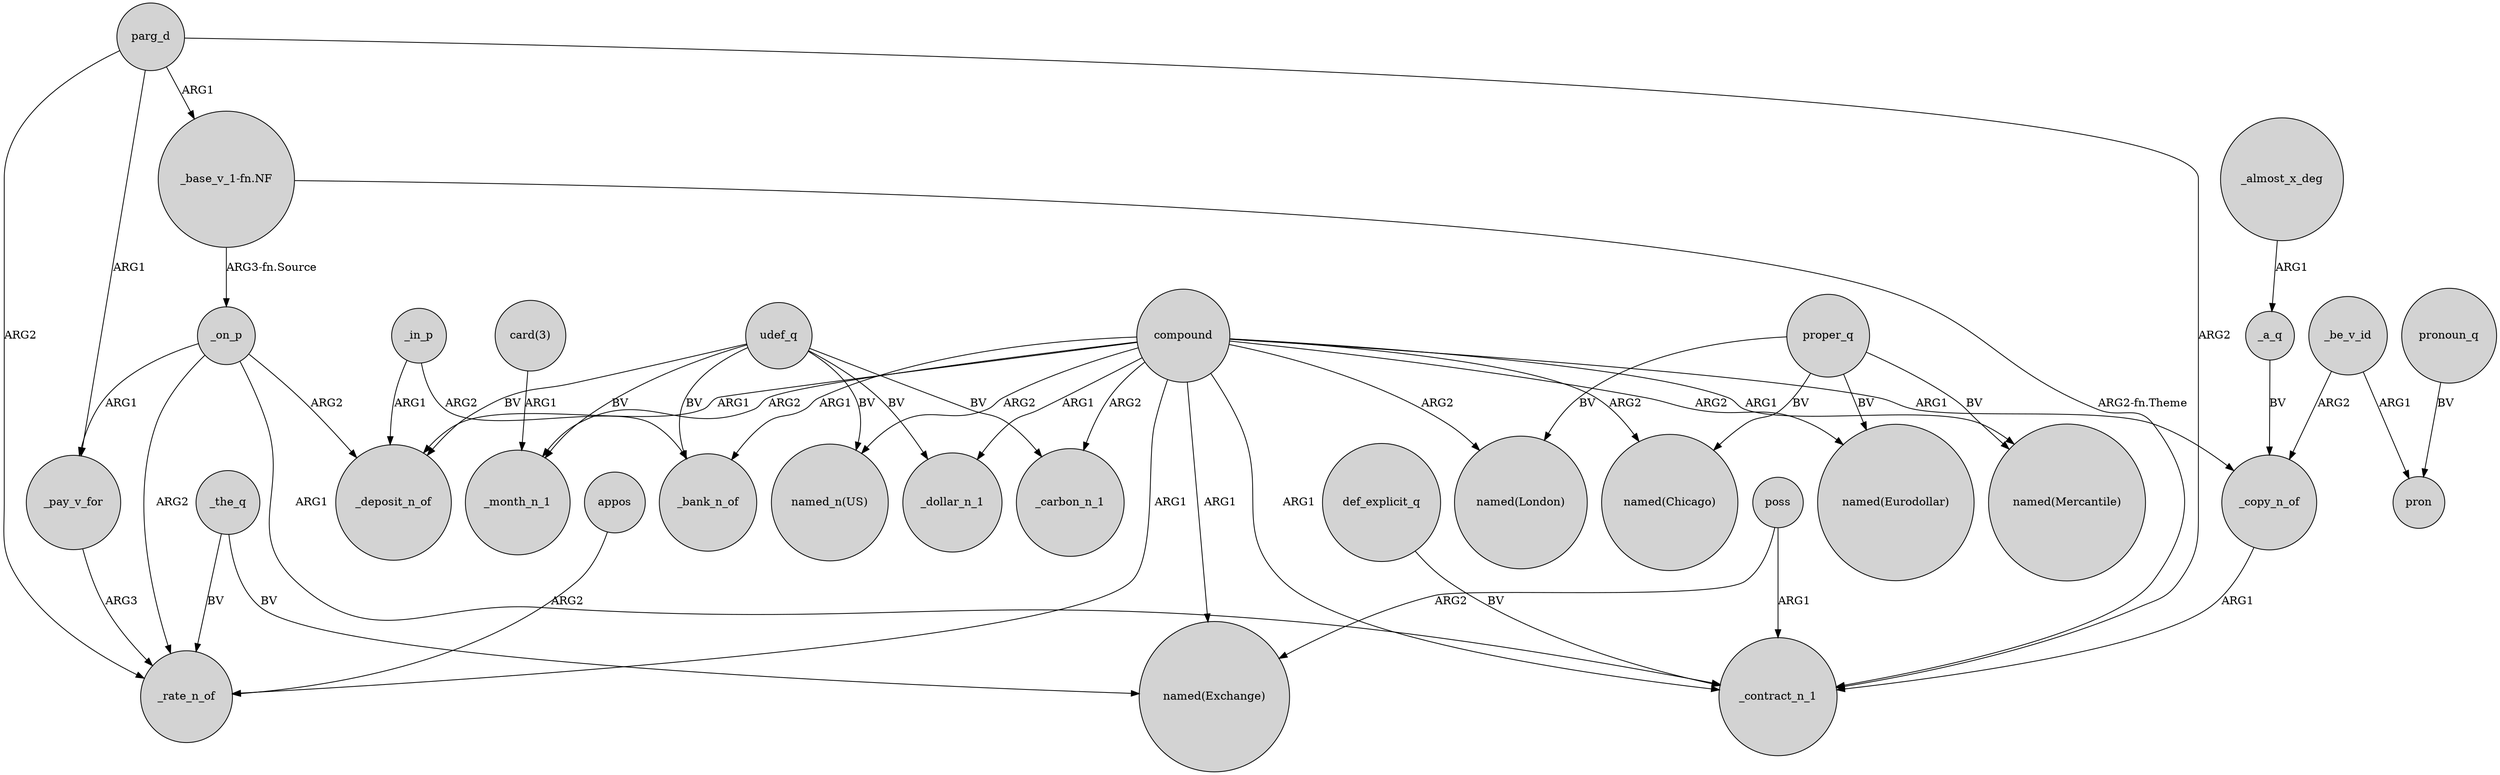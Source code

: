 digraph {
	node [shape=circle style=filled]
	_on_p -> _rate_n_of [label=ARG2]
	compound -> _month_n_1 [label=ARG2]
	udef_q -> "named_n(US)" [label=BV]
	poss -> _contract_n_1 [label=ARG1]
	def_explicit_q -> _contract_n_1 [label=BV]
	appos -> _rate_n_of [label=ARG2]
	_a_q -> _copy_n_of [label=BV]
	_be_v_id -> _copy_n_of [label=ARG2]
	_the_q -> "named(Exchange)" [label=BV]
	"_base_v_1-fn.NF" -> _contract_n_1 [label="ARG2-fn.Theme"]
	compound -> _bank_n_of [label=ARG1]
	compound -> _rate_n_of [label=ARG1]
	_on_p -> _deposit_n_of [label=ARG2]
	proper_q -> "named(Mercantile)" [label=BV]
	compound -> _contract_n_1 [label=ARG1]
	compound -> "named(Chicago)" [label=ARG2]
	udef_q -> _month_n_1 [label=BV]
	_be_v_id -> pron [label=ARG1]
	_the_q -> _rate_n_of [label=BV]
	compound -> "named_n(US)" [label=ARG2]
	"_base_v_1-fn.NF" -> _on_p [label="ARG3-fn.Source"]
	compound -> _dollar_n_1 [label=ARG1]
	pronoun_q -> pron [label=BV]
	udef_q -> _deposit_n_of [label=BV]
	compound -> "named(Mercantile)" [label=ARG1]
	_on_p -> _contract_n_1 [label=ARG1]
	proper_q -> "named(Eurodollar)" [label=BV]
	_copy_n_of -> _contract_n_1 [label=ARG1]
	parg_d -> _contract_n_1 [label=ARG2]
	compound -> "named(Exchange)" [label=ARG1]
	compound -> "named(London)" [label=ARG2]
	udef_q -> _carbon_n_1 [label=BV]
	proper_q -> "named(London)" [label=BV]
	compound -> _copy_n_of [label=ARG1]
	_in_p -> _bank_n_of [label=ARG2]
	poss -> "named(Exchange)" [label=ARG2]
	compound -> _deposit_n_of [label=ARG1]
	_almost_x_deg -> _a_q [label=ARG1]
	parg_d -> _pay_v_for [label=ARG1]
	udef_q -> _bank_n_of [label=BV]
	compound -> "named(Eurodollar)" [label=ARG2]
	_on_p -> _pay_v_for [label=ARG1]
	_in_p -> _deposit_n_of [label=ARG1]
	parg_d -> _rate_n_of [label=ARG2]
	parg_d -> "_base_v_1-fn.NF" [label=ARG1]
	compound -> _carbon_n_1 [label=ARG2]
	proper_q -> "named(Chicago)" [label=BV]
	"card(3)" -> _month_n_1 [label=ARG1]
	udef_q -> _dollar_n_1 [label=BV]
	_pay_v_for -> _rate_n_of [label=ARG3]
}
